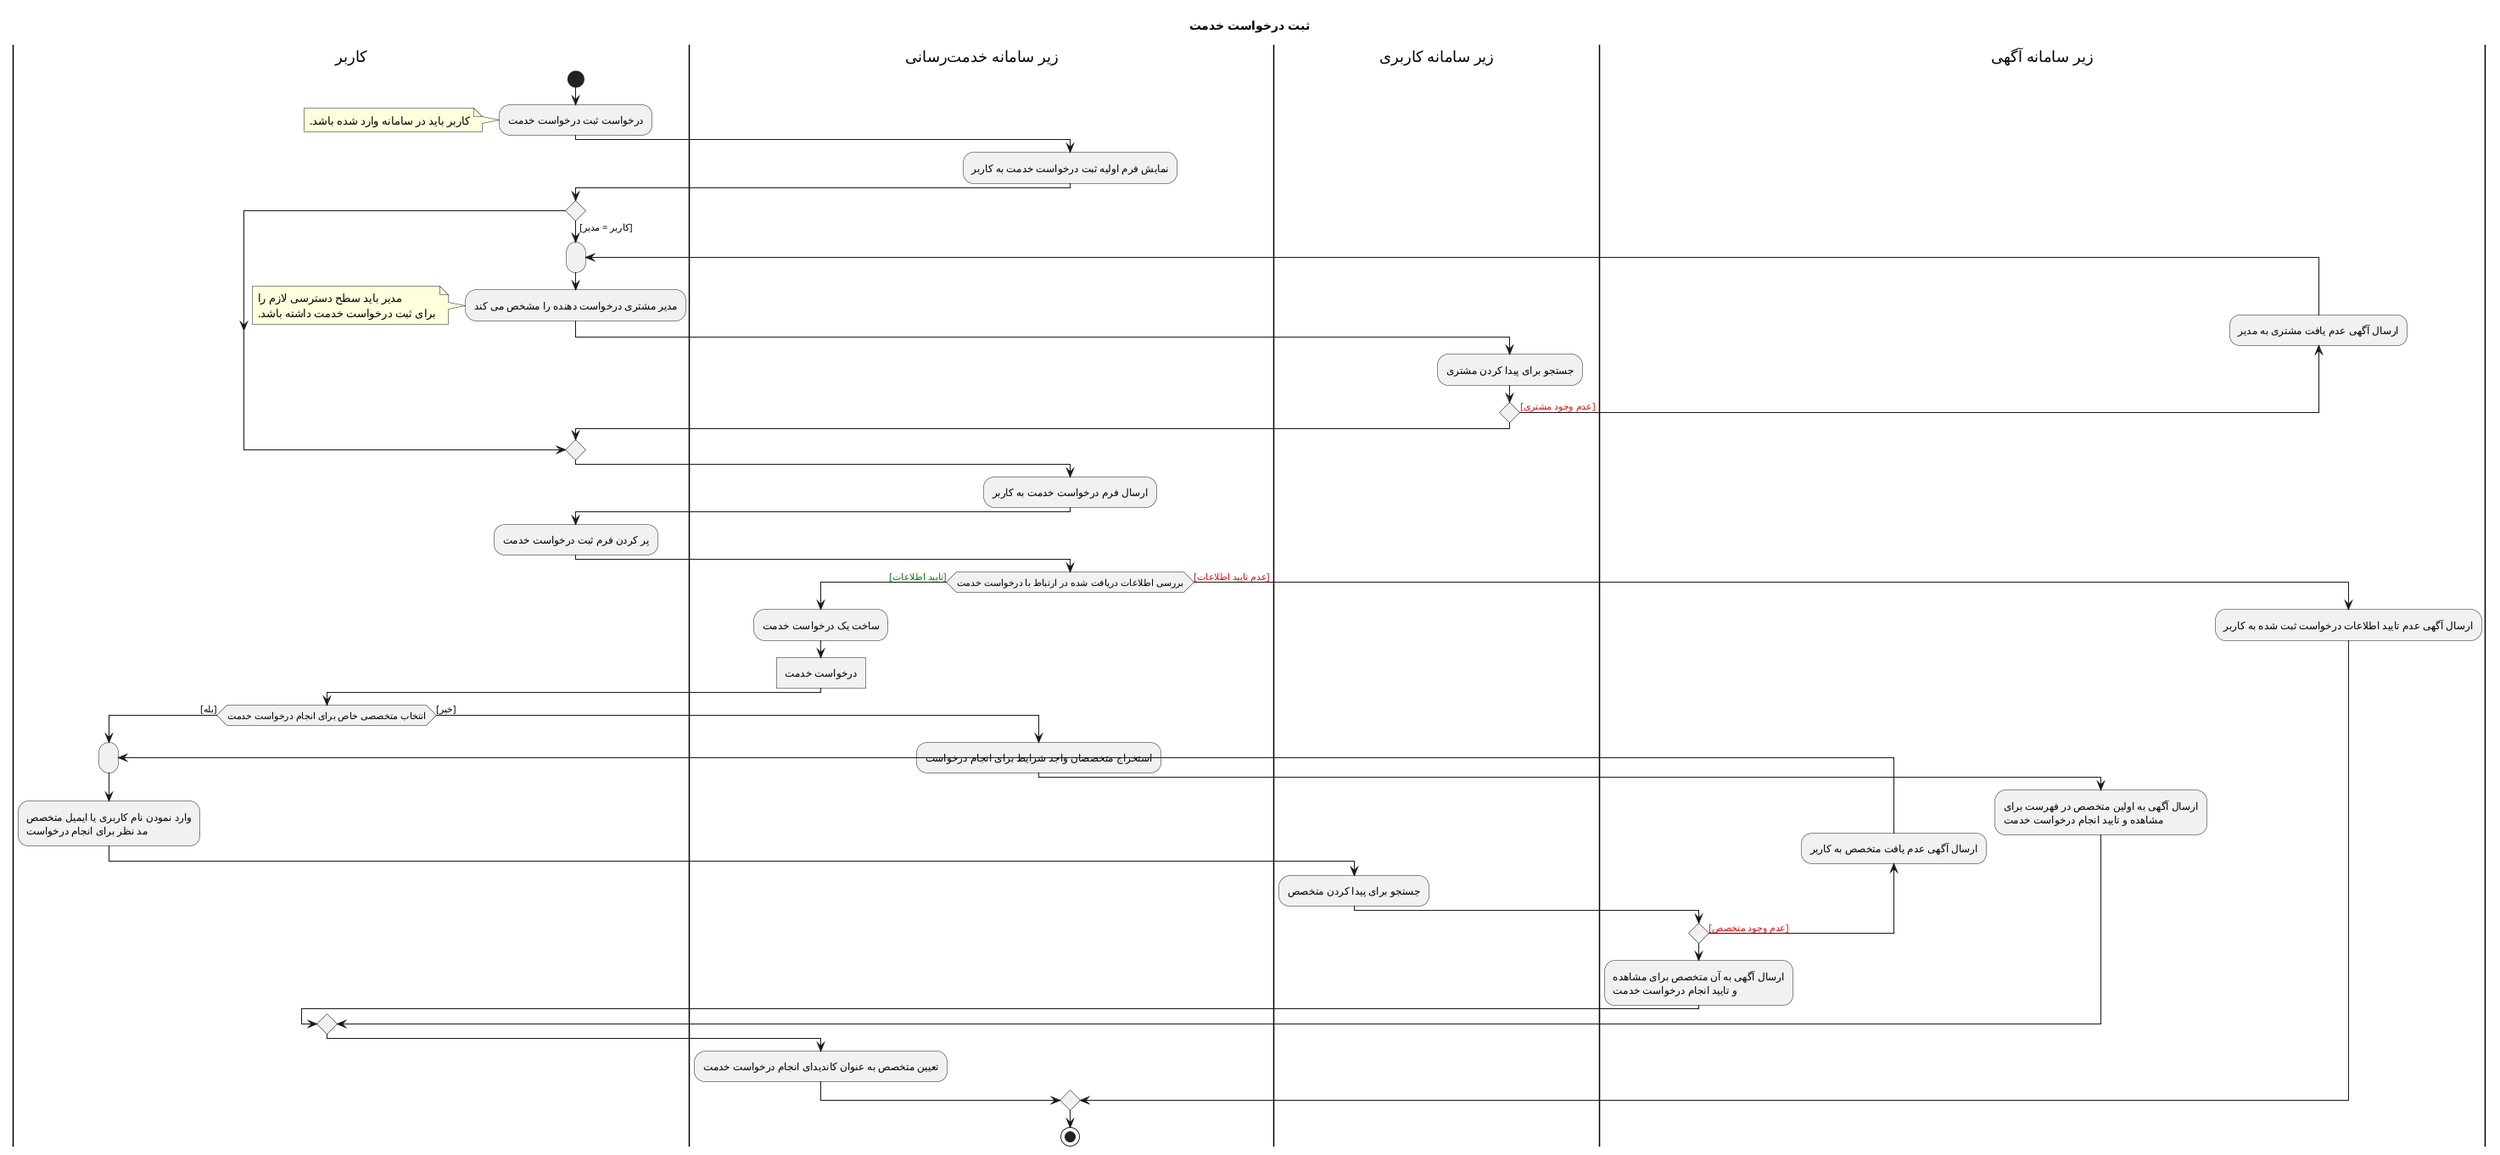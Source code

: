 @startuml RegisterService
Title ثبت درخواست خدمت
|کاربر|
start
:درخواست ثبت درخواست خدمت;
note left: کاربر باید در سامانه وارد شده باشد.
|زیر سامانه خدمت‌رسانی|
:نمایش فرم اولیه ثبت درخواست خدمت به کاربر;
|کاربر|
if () then ([کاربر = مدیر])
repeat :;
:مدیر مشتری درخواست دهنده را مشخص می کند;
note left: مدیر باید سطح دسترسی لازم را\nبرای ثبت درخواست‌ خدمت داشته باشد.
|زیر سامانه کاربری|
:جستجو برای پیدا کردن مشتری;
|زیر سامانه آگهی|
backward :ارسال آگهی عدم یافت مشتری به مدیر;
|زیر سامانه کاربری|
repeat while () is (<color:red>[عدم وجود مشتری])
endif
|زیر سامانه خدمت‌رسانی|
:ارسال فرم درخواست خدمت به کاربر;
|کاربر|
:پر کردن فرم ثبت درخواست خدمت;
|زیر سامانه خدمت‌رسانی|
if (بررسی اطلاعات دریافت شده در ارتباط با درخواست خدمت) then (<color:green>[تایید اطلاعات])
:ساخت یک درخواست خدمت;
:درخواست خدمت]
|کاربر|
if (انتخاب متخصصی خاص برای انجام درخواست خدمت) then ([بله])
repeat :;
:وارد نمودن نام کاربری یا ایمیل متخصص\nمد نظر برای انجام درخواست;
|زیر سامانه کاربری|
:جستجو برای پیدا کردن متخصص;
|زیر سامانه آگهی|
backward :ارسال آگهی عدم یافت متخصص به کاربر;
repeat while () is (<color:red>[عدم وجود متخصص])
:ارسال آگهی به آن متخصص برای مشاهده\nو تایید انجام درخواست خدمت;
else ([خیر])
|زیر سامانه خدمت‌رسانی|
:استخراج متخصصان واجد شرایط برای انجام درخواست;
|زیر سامانه آگهی|
:ارسال آگهی به اولین متخصص در فهرست برای\nمشاهده و تایید انجام درخواست خدمت;
endif
|زیر سامانه خدمت‌رسانی|
:تعیین متخصص به عنوان کاندیدای انجام درخواست خدمت;
else (<color:red>[عدم تایید اطلاعات])
|زیر سامانه آگهی|
  :ارسال آگهی عدم تایید اطلاعات درخواست ثبت شده به کاربر;
endif
|زیر سامانه خدمت‌رسانی|
stop
@enduml